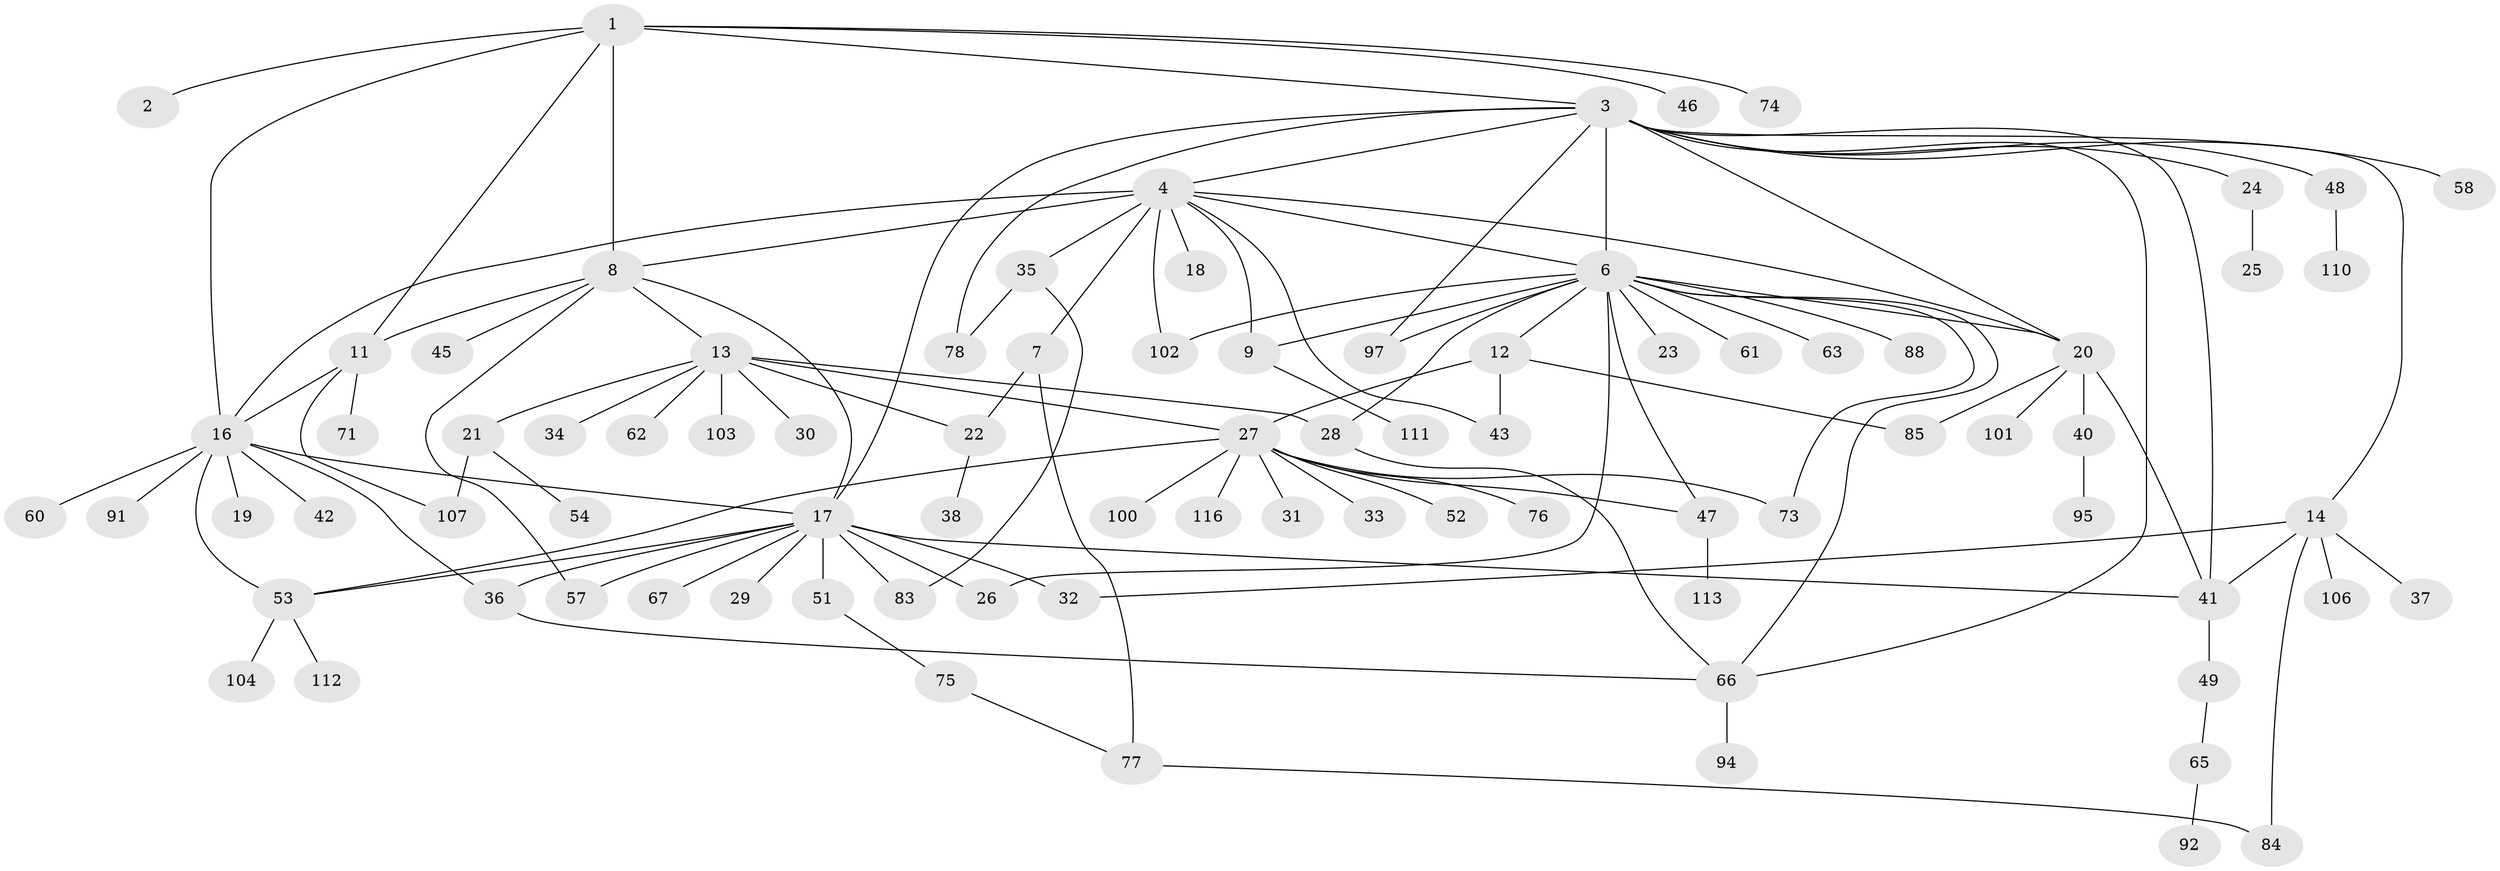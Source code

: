 // original degree distribution, {4: 0.06837606837606838, 1: 0.4444444444444444, 12: 0.008547008547008548, 13: 0.008547008547008548, 15: 0.017094017094017096, 6: 0.02564102564102564, 3: 0.11965811965811966, 5: 0.05982905982905983, 9: 0.017094017094017096, 2: 0.2222222222222222, 10: 0.008547008547008548}
// Generated by graph-tools (version 1.1) at 2025/11/02/27/25 16:11:14]
// undirected, 85 vertices, 120 edges
graph export_dot {
graph [start="1"]
  node [color=gray90,style=filled];
  1 [super="+10"];
  2;
  3 [super="+69"];
  4 [super="+5"];
  6 [super="+72"];
  7 [super="+90"];
  8 [super="+15"];
  9;
  11 [super="+105"];
  12 [super="+56"];
  13 [super="+44"];
  14 [super="+117"];
  16 [super="+39"];
  17 [super="+114"];
  18;
  19;
  20 [super="+70"];
  21 [super="+55"];
  22;
  23;
  24;
  25;
  26;
  27 [super="+98"];
  28;
  29 [super="+93"];
  30;
  31 [super="+68"];
  32 [super="+82"];
  33;
  34;
  35 [super="+109"];
  36 [super="+115"];
  37;
  38 [super="+86"];
  40;
  41 [super="+64"];
  42;
  43;
  45;
  46;
  47 [super="+89"];
  48;
  49 [super="+50"];
  51;
  52;
  53 [super="+79"];
  54;
  57 [super="+59"];
  58;
  60;
  61;
  62;
  63 [super="+108"];
  65 [super="+87"];
  66 [super="+80"];
  67;
  71;
  73;
  74;
  75 [super="+96"];
  76;
  77 [super="+81"];
  78;
  83 [super="+99"];
  84;
  85;
  88;
  91;
  92;
  94;
  95;
  97;
  100;
  101;
  102;
  103;
  104;
  106;
  107;
  110;
  111;
  112;
  113;
  116;
  1 -- 2;
  1 -- 3;
  1 -- 11;
  1 -- 16;
  1 -- 8;
  1 -- 74;
  1 -- 46;
  3 -- 4;
  3 -- 6 [weight=3];
  3 -- 14;
  3 -- 17;
  3 -- 20;
  3 -- 24;
  3 -- 41;
  3 -- 48;
  3 -- 58;
  3 -- 97;
  3 -- 66;
  3 -- 78;
  4 -- 6;
  4 -- 7;
  4 -- 8;
  4 -- 9;
  4 -- 16 [weight=2];
  4 -- 18;
  4 -- 20;
  4 -- 35;
  4 -- 43;
  4 -- 102;
  6 -- 12;
  6 -- 23;
  6 -- 26;
  6 -- 28;
  6 -- 47;
  6 -- 61;
  6 -- 63;
  6 -- 66;
  6 -- 73;
  6 -- 88;
  6 -- 102;
  6 -- 20;
  6 -- 9;
  6 -- 97;
  7 -- 22;
  7 -- 77;
  8 -- 11;
  8 -- 13;
  8 -- 45;
  8 -- 17;
  8 -- 57;
  9 -- 111;
  11 -- 71;
  11 -- 107;
  11 -- 16;
  12 -- 27;
  12 -- 85;
  12 -- 43;
  13 -- 21;
  13 -- 28;
  13 -- 30;
  13 -- 34;
  13 -- 62;
  13 -- 103;
  13 -- 27;
  13 -- 22;
  14 -- 37;
  14 -- 84;
  14 -- 106;
  14 -- 41;
  14 -- 32;
  16 -- 17;
  16 -- 19;
  16 -- 36;
  16 -- 42;
  16 -- 60;
  16 -- 91;
  16 -- 53 [weight=2];
  17 -- 26;
  17 -- 29;
  17 -- 32;
  17 -- 36;
  17 -- 41;
  17 -- 51;
  17 -- 57;
  17 -- 67;
  17 -- 83;
  17 -- 53;
  20 -- 40;
  20 -- 41;
  20 -- 101;
  20 -- 85;
  21 -- 54;
  21 -- 107;
  22 -- 38;
  24 -- 25;
  27 -- 31;
  27 -- 33;
  27 -- 47;
  27 -- 52;
  27 -- 53;
  27 -- 76;
  27 -- 100;
  27 -- 116;
  27 -- 73;
  28 -- 66;
  35 -- 78;
  35 -- 83;
  36 -- 66;
  40 -- 95;
  41 -- 49;
  47 -- 113;
  48 -- 110;
  49 -- 65;
  51 -- 75;
  53 -- 104;
  53 -- 112;
  65 -- 92;
  66 -- 94;
  75 -- 77;
  77 -- 84;
}
